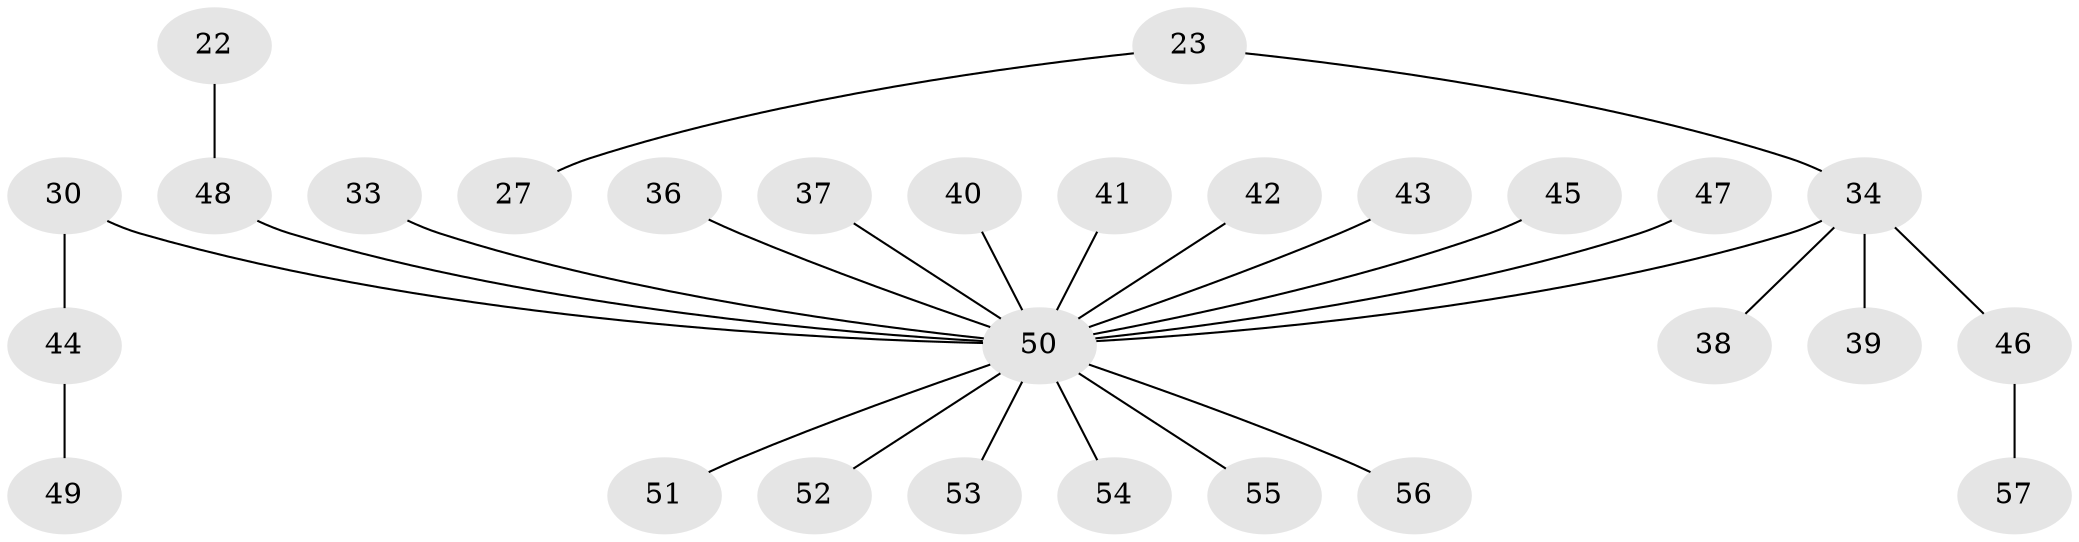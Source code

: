 // original degree distribution, {3: 0.12280701754385964, 9: 0.017543859649122806, 1: 0.5263157894736842, 5: 0.03508771929824561, 4: 0.07017543859649122, 2: 0.22807017543859648}
// Generated by graph-tools (version 1.1) at 2025/53/03/09/25 04:53:51]
// undirected, 28 vertices, 27 edges
graph export_dot {
graph [start="1"]
  node [color=gray90,style=filled];
  22;
  23;
  27;
  30;
  33;
  34 [super="+7+9+18+26+20"];
  36;
  37;
  38;
  39;
  40;
  41;
  42;
  43;
  44;
  45;
  46;
  47;
  48 [super="+16"];
  49;
  50 [super="+5+35+28+25+29"];
  51;
  52;
  53;
  54;
  55;
  56;
  57;
  22 -- 48;
  23 -- 27;
  23 -- 34;
  30 -- 44;
  30 -- 50;
  33 -- 50;
  34 -- 38;
  34 -- 39;
  34 -- 46;
  34 -- 50;
  36 -- 50;
  37 -- 50;
  40 -- 50;
  41 -- 50;
  42 -- 50;
  43 -- 50;
  44 -- 49;
  45 -- 50;
  46 -- 57;
  47 -- 50;
  48 -- 50;
  50 -- 51;
  50 -- 53;
  50 -- 54;
  50 -- 55;
  50 -- 52;
  50 -- 56;
}
